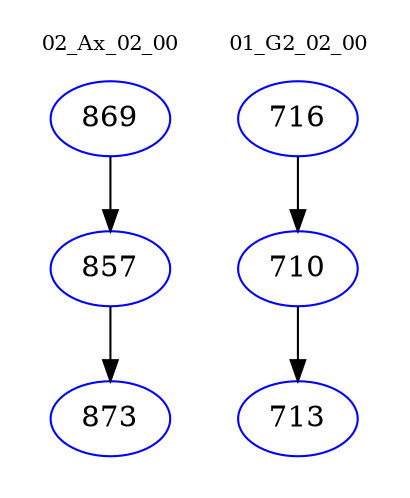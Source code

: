 digraph{
subgraph cluster_0 {
color = white
label = "02_Ax_02_00";
fontsize=10;
T0_869 [label="869", color="blue"]
T0_869 -> T0_857 [color="black"]
T0_857 [label="857", color="blue"]
T0_857 -> T0_873 [color="black"]
T0_873 [label="873", color="blue"]
}
subgraph cluster_1 {
color = white
label = "01_G2_02_00";
fontsize=10;
T1_716 [label="716", color="blue"]
T1_716 -> T1_710 [color="black"]
T1_710 [label="710", color="blue"]
T1_710 -> T1_713 [color="black"]
T1_713 [label="713", color="blue"]
}
}
